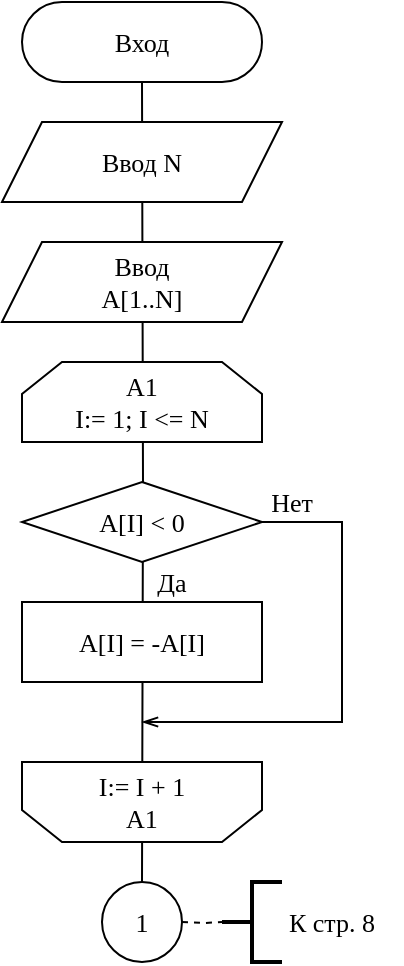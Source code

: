 <mxfile version="15.4.0" type="device" pages="2"><diagram id="T1srlYNLhLKwMxK7I_0T" name="Страница 1"><mxGraphModel dx="706" dy="419" grid="1" gridSize="10" guides="1" tooltips="1" connect="1" arrows="1" fold="1" page="1" pageScale="1" pageWidth="827" pageHeight="1169" math="0" shadow="0"><root><mxCell id="0"/><mxCell id="1" parent="0"/><mxCell id="hNqgtsISLQYrWH_gHpqC-49" value="" style="endArrow=none;html=1;rounded=0;edgeStyle=orthogonalEdgeStyle;entryX=0.5;entryY=1;entryDx=0;entryDy=0;fontSize=13;fontFamily=Times New Roman;" parent="1" target="hNqgtsISLQYrWH_gHpqC-1" edge="1"><mxGeometry width="50" height="50" relative="1" as="geometry"><mxPoint x="390" y="480" as="sourcePoint"/><mxPoint x="400" y="440" as="targetPoint"/></mxGeometry></mxCell><mxCell id="hNqgtsISLQYrWH_gHpqC-1" value="Вход" style="rounded=1;whiteSpace=wrap;html=1;arcSize=50;fontFamily=Times New Roman;fontSize=13;" parent="1" vertex="1"><mxGeometry x="330" y="40" width="120" height="40" as="geometry"/></mxCell><mxCell id="hNqgtsISLQYrWH_gHpqC-2" value="Ввод N" style="shape=parallelogram;perimeter=parallelogramPerimeter;whiteSpace=wrap;html=1;fixedSize=1;fontFamily=Times New Roman;fontSize=13;" parent="1" vertex="1"><mxGeometry x="320" y="100" width="140" height="40" as="geometry"/></mxCell><mxCell id="hNqgtsISLQYrWH_gHpqC-10" value="Ввод&lt;br style=&quot;font-size: 13px&quot;&gt;A[1..N]" style="shape=parallelogram;perimeter=parallelogramPerimeter;whiteSpace=wrap;html=1;fixedSize=1;fontFamily=Times New Roman;fontSize=13;" parent="1" vertex="1"><mxGeometry x="320" y="160" width="140" height="40" as="geometry"/></mxCell><mxCell id="hNqgtsISLQYrWH_gHpqC-16" value="I:= I + 1&lt;br style=&quot;font-size: 13px;&quot;&gt;А1" style="shape=loopLimit;whiteSpace=wrap;html=1;direction=west;fontFamily=Times New Roman;fontSize=13;" parent="1" vertex="1"><mxGeometry x="330" y="420" width="120" height="40" as="geometry"/></mxCell><mxCell id="hNqgtsISLQYrWH_gHpqC-17" value="A[I] &amp;lt; 0" style="rhombus;whiteSpace=wrap;html=1;rounded=0;strokeWidth=1;fontFamily=Times New Roman;fontSize=13;" parent="1" vertex="1"><mxGeometry x="330" y="280" width="120" height="40" as="geometry"/></mxCell><mxCell id="hNqgtsISLQYrWH_gHpqC-19" value="" style="endArrow=openThin;html=1;fontFamily=Times New Roman;fontSize=13;endFill=0;rounded=0;exitX=1;exitY=0.5;exitDx=0;exitDy=0;" parent="1" edge="1"><mxGeometry width="50" height="50" relative="1" as="geometry"><mxPoint x="450.0" y="300" as="sourcePoint"/><mxPoint x="390" y="400" as="targetPoint"/><Array as="points"><mxPoint x="490" y="300"/><mxPoint x="490" y="400"/></Array></mxGeometry></mxCell><mxCell id="hNqgtsISLQYrWH_gHpqC-20" value="Нет" style="text;html=1;strokeColor=none;fillColor=none;align=center;verticalAlign=middle;whiteSpace=wrap;rounded=0;fontFamily=Times New Roman;fontSize=13;" parent="1" vertex="1"><mxGeometry x="450" y="280" width="30" height="20" as="geometry"/></mxCell><mxCell id="hNqgtsISLQYrWH_gHpqC-21" value="A[I] = -A[I]" style="rounded=0;whiteSpace=wrap;html=1;strokeWidth=1;fontFamily=Times New Roman;fontSize=13;" parent="1" vertex="1"><mxGeometry x="330" y="340" width="120" height="40" as="geometry"/></mxCell><mxCell id="hNqgtsISLQYrWH_gHpqC-22" value="Да" style="text;html=1;strokeColor=none;fillColor=none;align=center;verticalAlign=middle;whiteSpace=wrap;rounded=0;fontFamily=Times New Roman;fontSize=13;" parent="1" vertex="1"><mxGeometry x="390" y="320" width="30" height="20" as="geometry"/></mxCell><mxCell id="hNqgtsISLQYrWH_gHpqC-12" value="А1&lt;br style=&quot;font-size: 13px;&quot;&gt;I:= 1; I &amp;lt;= N" style="shape=loopLimit;whiteSpace=wrap;html=1;fontFamily=Times New Roman;fontSize=13;" parent="1" vertex="1"><mxGeometry x="330" y="220" width="120" height="40" as="geometry"/></mxCell><mxCell id="hNqgtsISLQYrWH_gHpqC-50" value="1" style="ellipse;whiteSpace=wrap;html=1;aspect=fixed;rounded=0;fontFamily=Times New Roman;fontSize=13;" parent="1" vertex="1"><mxGeometry x="370.0" y="480" width="40" height="40" as="geometry"/></mxCell><mxCell id="brxXqVLIlIMEzp9d7_Td-1" value="" style="strokeWidth=2;html=1;shape=mxgraph.flowchart.annotation_2;align=left;fontSize=10;rounded=0;fillColor=none;fontFamily=Times New Roman;" parent="1" vertex="1"><mxGeometry x="430" y="480" width="30" height="40" as="geometry"/></mxCell><mxCell id="brxXqVLIlIMEzp9d7_Td-2" value="" style="endArrow=none;dashed=1;html=1;fontSize=10;entryX=0;entryY=0.5;entryPerimeter=0;rounded=0;fontFamily=Times New Roman;edgeStyle=orthogonalEdgeStyle;" parent="1" target="brxXqVLIlIMEzp9d7_Td-1" edge="1"><mxGeometry width="50" height="50" relative="1" as="geometry"><mxPoint x="410" y="500" as="sourcePoint"/><mxPoint x="393.5" y="490" as="targetPoint"/></mxGeometry></mxCell><mxCell id="brxXqVLIlIMEzp9d7_Td-3" value="К стр. 8" style="text;html=1;strokeColor=none;fillColor=none;align=center;verticalAlign=middle;whiteSpace=wrap;rounded=0;fontFamily=Times New Roman;fontSize=13;" parent="1" vertex="1"><mxGeometry x="450" y="480" width="70" height="40" as="geometry"/></mxCell></root></mxGraphModel></diagram><diagram id="Fjx7kcr7BOt2xKtKB-9C" name="Страница 2"><mxGraphModel dx="1024" dy="601" grid="1" gridSize="10" guides="1" tooltips="1" connect="1" arrows="1" fold="1" page="1" pageScale="1" pageWidth="827" pageHeight="1169" math="0" shadow="0"><root><mxCell id="_Z1ka95Ipk9bGr2-pL1a-0"/><mxCell id="_Z1ka95Ipk9bGr2-pL1a-1" parent="_Z1ka95Ipk9bGr2-pL1a-0"/><mxCell id="seu3UW07_OU3GZWqqve4-0" value="" style="endArrow=none;html=1;rounded=0;fontFamily=Times New Roman;fontSize=13;edgeStyle=orthogonalEdgeStyle;entryX=0.5;entryY=1;entryDx=0;entryDy=0;exitX=0.5;exitY=0;exitDx=0;exitDy=0;" parent="_Z1ka95Ipk9bGr2-pL1a-1" source="_Z1ka95Ipk9bGr2-pL1a-20" target="_Z1ka95Ipk9bGr2-pL1a-2" edge="1"><mxGeometry width="50" height="50" relative="1" as="geometry"><mxPoint x="150" y="360" as="sourcePoint"/><mxPoint x="150" y="320" as="targetPoint"/></mxGeometry></mxCell><mxCell id="_Z1ka95Ipk9bGr2-pL1a-2" value="А2&lt;br style=&quot;font-size: 13px;&quot;&gt;I:= 1; I &amp;lt;= N-1" style="shape=loopLimit;whiteSpace=wrap;html=1;fontFamily=Times New Roman;fontSize=13;" parent="_Z1ka95Ipk9bGr2-pL1a-1" vertex="1"><mxGeometry x="80" y="200" width="120" height="40" as="geometry"/></mxCell><mxCell id="_Z1ka95Ipk9bGr2-pL1a-3" value="А3" style="shape=loopLimit;whiteSpace=wrap;html=1;fontFamily=Times New Roman;fontSize=13;" parent="_Z1ka95Ipk9bGr2-pL1a-1" vertex="1"><mxGeometry x="80" y="260" width="120" height="40" as="geometry"/></mxCell><mxCell id="_Z1ka95Ipk9bGr2-pL1a-4" value="A[I] &amp;lt;&amp;gt; 0" style="rhombus;whiteSpace=wrap;html=1;rounded=0;strokeWidth=1;fontFamily=Times New Roman;fontSize=13;" parent="_Z1ka95Ipk9bGr2-pL1a-1" vertex="1"><mxGeometry x="80" y="320" width="120" height="40" as="geometry"/></mxCell><mxCell id="_Z1ka95Ipk9bGr2-pL1a-5" value="A[I]&amp;lt;=A[I+1]" style="rhombus;whiteSpace=wrap;html=1;rounded=0;strokeWidth=1;fontFamily=Times New Roman;fontSize=13;" parent="_Z1ka95Ipk9bGr2-pL1a-1" vertex="1"><mxGeometry x="80" y="380" width="120" height="40" as="geometry"/></mxCell><mxCell id="_Z1ka95Ipk9bGr2-pL1a-6" value="A[I]:=&lt;br style=&quot;font-size: 13px;&quot;&gt;A[I] mod A[I] + 1" style="rounded=0;whiteSpace=wrap;html=1;strokeWidth=1;fontFamily=Times New Roman;fontSize=13;" parent="_Z1ka95Ipk9bGr2-pL1a-1" vertex="1"><mxGeometry x="80" y="440" width="120" height="40" as="geometry"/></mxCell><mxCell id="_Z1ka95Ipk9bGr2-pL1a-7" value="Swap(A[I], A[I+1]" style="shape=process;whiteSpace=wrap;html=1;backgroundOutline=1;rounded=0;fontFamily=Times New Roman;fontSize=13;" parent="_Z1ka95Ipk9bGr2-pL1a-1" vertex="1"><mxGeometry x="240.0" y="440" width="120" height="40" as="geometry"/></mxCell><mxCell id="_Z1ka95Ipk9bGr2-pL1a-8" value="" style="endArrow=openThin;html=1;fontFamily=Times New Roman;fontSize=13;endFill=0;exitX=1;exitY=0.5;exitDx=0;exitDy=0;rounded=0;edgeStyle=orthogonalEdgeStyle;entryX=0.5;entryY=0;entryDx=0;entryDy=0;" parent="_Z1ka95Ipk9bGr2-pL1a-1" target="_Z1ka95Ipk9bGr2-pL1a-7" edge="1"><mxGeometry width="50" height="50" relative="1" as="geometry"><mxPoint x="200" y="400" as="sourcePoint"/><mxPoint x="320" y="400" as="targetPoint"/><Array as="points"/></mxGeometry></mxCell><mxCell id="_Z1ka95Ipk9bGr2-pL1a-9" value="" style="endArrow=openThin;html=1;fontFamily=Times New Roman;fontSize=13;endFill=0;rounded=0;exitX=0.5;exitY=1;exitDx=0;exitDy=0;" parent="_Z1ka95Ipk9bGr2-pL1a-1" source="_Z1ka95Ipk9bGr2-pL1a-7" edge="1"><mxGeometry width="50" height="50" relative="1" as="geometry"><mxPoint x="270" y="500" as="sourcePoint"/><mxPoint x="140" y="500" as="targetPoint"/><Array as="points"><mxPoint x="300" y="500"/></Array></mxGeometry></mxCell><mxCell id="_Z1ka95Ipk9bGr2-pL1a-10" value="" style="endArrow=openThin;html=1;fontFamily=Times New Roman;fontSize=13;endFill=0;exitX=1;exitY=0.5;exitDx=0;exitDy=0;rounded=0;edgeStyle=orthogonalEdgeStyle;" parent="_Z1ka95Ipk9bGr2-pL1a-1" edge="1"><mxGeometry width="50" height="50" relative="1" as="geometry"><mxPoint x="200" y="340" as="sourcePoint"/><mxPoint x="140" y="520" as="targetPoint"/><Array as="points"><mxPoint x="380" y="340"/><mxPoint x="380" y="520"/><mxPoint x="140" y="520"/></Array></mxGeometry></mxCell><mxCell id="_Z1ka95Ipk9bGr2-pL1a-11" value="Нет" style="text;html=1;strokeColor=none;fillColor=none;align=center;verticalAlign=middle;whiteSpace=wrap;rounded=0;fontFamily=Times New Roman;fontSize=13;" parent="_Z1ka95Ipk9bGr2-pL1a-1" vertex="1"><mxGeometry x="200" y="320" width="30" height="20" as="geometry"/></mxCell><mxCell id="_Z1ka95Ipk9bGr2-pL1a-12" value="Да" style="text;html=1;strokeColor=none;fillColor=none;align=center;verticalAlign=middle;whiteSpace=wrap;rounded=0;fontFamily=Times New Roman;fontSize=13;" parent="_Z1ka95Ipk9bGr2-pL1a-1" vertex="1"><mxGeometry x="140" y="360" width="30" height="20" as="geometry"/></mxCell><mxCell id="_Z1ka95Ipk9bGr2-pL1a-13" value="Нет" style="text;html=1;strokeColor=none;fillColor=none;align=center;verticalAlign=middle;whiteSpace=wrap;rounded=0;fontFamily=Times New Roman;fontSize=13;" parent="_Z1ka95Ipk9bGr2-pL1a-1" vertex="1"><mxGeometry x="200" y="380" width="30" height="20" as="geometry"/></mxCell><mxCell id="_Z1ka95Ipk9bGr2-pL1a-14" value="Да" style="text;html=1;strokeColor=none;fillColor=none;align=center;verticalAlign=middle;whiteSpace=wrap;rounded=0;fontFamily=Times New Roman;fontSize=13;" parent="_Z1ka95Ipk9bGr2-pL1a-1" vertex="1"><mxGeometry x="140" y="420" width="30" height="20" as="geometry"/></mxCell><mxCell id="_Z1ka95Ipk9bGr2-pL1a-15" value="A[I] = 0&lt;br style=&quot;font-size: 13px;&quot;&gt;А3" style="shape=loopLimit;whiteSpace=wrap;html=1;direction=west;fontFamily=Times New Roman;fontSize=13;" parent="_Z1ka95Ipk9bGr2-pL1a-1" vertex="1"><mxGeometry x="80" y="540" width="120" height="40" as="geometry"/></mxCell><mxCell id="_Z1ka95Ipk9bGr2-pL1a-16" value="" style="endArrow=openThin;html=1;fontFamily=Times New Roman;fontSize=13;endFill=0;exitX=0.5;exitY=1;exitDx=0;exitDy=0;rounded=0;edgeStyle=orthogonalEdgeStyle;entryX=0.5;entryY=1;entryDx=0;entryDy=0;" parent="_Z1ka95Ipk9bGr2-pL1a-1" source="_Z1ka95Ipk9bGr2-pL1a-6" target="_Z1ka95Ipk9bGr2-pL1a-15" edge="1"><mxGeometry width="50" height="50" relative="1" as="geometry"><mxPoint x="160" y="490" as="sourcePoint"/><mxPoint x="280" y="490" as="targetPoint"/><Array as="points"/></mxGeometry></mxCell><mxCell id="_Z1ka95Ipk9bGr2-pL1a-17" value="I:= I + 1&lt;br style=&quot;font-size: 13px;&quot;&gt;А2" style="shape=loopLimit;whiteSpace=wrap;html=1;direction=west;fontFamily=Times New Roman;fontSize=13;" parent="_Z1ka95Ipk9bGr2-pL1a-1" vertex="1"><mxGeometry x="80" y="600" width="120" height="40" as="geometry"/></mxCell><mxCell id="_Z1ka95Ipk9bGr2-pL1a-19" value="Вывод A[N]" style="shape=parallelogram;perimeter=parallelogramPerimeter;whiteSpace=wrap;html=1;fixedSize=1;fontFamily=Times New Roman;fontSize=13;" parent="_Z1ka95Ipk9bGr2-pL1a-1" vertex="1"><mxGeometry x="70" y="660" width="140" height="40" as="geometry"/></mxCell><mxCell id="_Z1ka95Ipk9bGr2-pL1a-20" value="Выход" style="rounded=1;whiteSpace=wrap;html=1;strokeWidth=1;arcSize=50;fontFamily=Times New Roman;fontSize=13;" parent="_Z1ka95Ipk9bGr2-pL1a-1" vertex="1"><mxGeometry x="80" y="720" width="120" height="40" as="geometry"/></mxCell><mxCell id="seu3UW07_OU3GZWqqve4-1" value="1" style="ellipse;whiteSpace=wrap;html=1;aspect=fixed;rounded=0;fontFamily=Times New Roman;fontSize=13;" parent="_Z1ka95Ipk9bGr2-pL1a-1" vertex="1"><mxGeometry x="120.0" y="140" width="40" height="40" as="geometry"/></mxCell><mxCell id="seu3UW07_OU3GZWqqve4-2" value="" style="endArrow=none;html=1;rounded=0;fontFamily=Times New Roman;fontSize=13;edgeStyle=orthogonalEdgeStyle;" parent="_Z1ka95Ipk9bGr2-pL1a-1" edge="1"><mxGeometry width="50" height="50" relative="1" as="geometry"><mxPoint x="139.5" y="200" as="sourcePoint"/><mxPoint x="140" y="180" as="targetPoint"/><Array as="points"><mxPoint x="139" y="190"/><mxPoint x="140" y="190"/></Array></mxGeometry></mxCell><mxCell id="3sUF8pTRk6p9HsM4dLlo-0" value="" style="strokeWidth=2;html=1;shape=mxgraph.flowchart.annotation_2;align=left;fontSize=15;rounded=0;fillColor=none;fontFamily=Times New Roman;" parent="_Z1ka95Ipk9bGr2-pL1a-1" vertex="1"><mxGeometry x="180" y="140" width="30" height="40" as="geometry"/></mxCell><mxCell id="3sUF8pTRk6p9HsM4dLlo-1" value="" style="endArrow=none;dashed=1;html=1;fontSize=15;entryX=0;entryY=0.5;entryPerimeter=0;rounded=0;edgeStyle=orthogonalEdgeStyle;fontFamily=Times New Roman;" parent="_Z1ka95Ipk9bGr2-pL1a-1" target="3sUF8pTRk6p9HsM4dLlo-0" edge="1"><mxGeometry width="50" height="50" relative="1" as="geometry"><mxPoint x="160.0" y="160" as="sourcePoint"/><mxPoint x="143.5" y="150" as="targetPoint"/></mxGeometry></mxCell><mxCell id="3sUF8pTRk6p9HsM4dLlo-2" value="Из стр. 7" style="text;html=1;strokeColor=none;fillColor=none;align=center;verticalAlign=middle;whiteSpace=wrap;rounded=0;fontSize=13;fontFamily=Times New Roman;" parent="_Z1ka95Ipk9bGr2-pL1a-1" vertex="1"><mxGeometry x="200" y="140" width="60" height="40" as="geometry"/></mxCell></root></mxGraphModel></diagram></mxfile>